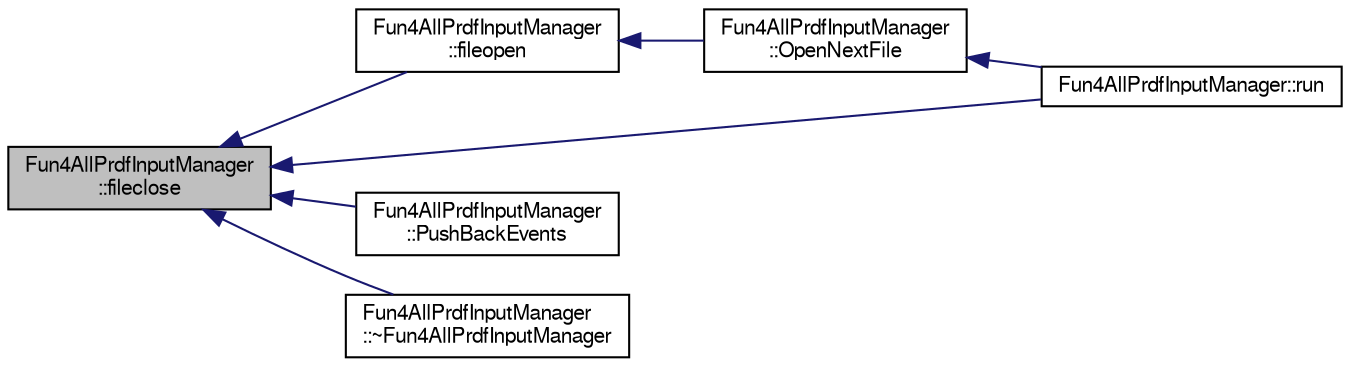 digraph "Fun4AllPrdfInputManager::fileclose"
{
  bgcolor="transparent";
  edge [fontname="FreeSans",fontsize="10",labelfontname="FreeSans",labelfontsize="10"];
  node [fontname="FreeSans",fontsize="10",shape=record];
  rankdir="LR";
  Node1 [label="Fun4AllPrdfInputManager\l::fileclose",height=0.2,width=0.4,color="black", fillcolor="grey75", style="filled" fontcolor="black"];
  Node1 -> Node2 [dir="back",color="midnightblue",fontsize="10",style="solid",fontname="FreeSans"];
  Node2 [label="Fun4AllPrdfInputManager\l::fileopen",height=0.2,width=0.4,color="black",URL="$da/dd8/classFun4AllPrdfInputManager.html#af7c7687826ed9f7495f0837fbc7f3f1e"];
  Node2 -> Node3 [dir="back",color="midnightblue",fontsize="10",style="solid",fontname="FreeSans"];
  Node3 [label="Fun4AllPrdfInputManager\l::OpenNextFile",height=0.2,width=0.4,color="black",URL="$da/dd8/classFun4AllPrdfInputManager.html#ad41dec5d04fecb25543013a8971a503c"];
  Node3 -> Node4 [dir="back",color="midnightblue",fontsize="10",style="solid",fontname="FreeSans"];
  Node4 [label="Fun4AllPrdfInputManager::run",height=0.2,width=0.4,color="black",URL="$da/dd8/classFun4AllPrdfInputManager.html#ac3f313ef5571ce32cd40799791e2ea56"];
  Node1 -> Node5 [dir="back",color="midnightblue",fontsize="10",style="solid",fontname="FreeSans"];
  Node5 [label="Fun4AllPrdfInputManager\l::PushBackEvents",height=0.2,width=0.4,color="black",URL="$da/dd8/classFun4AllPrdfInputManager.html#a3bee0d21f2328a1165efb3f8ea7b9588"];
  Node1 -> Node4 [dir="back",color="midnightblue",fontsize="10",style="solid",fontname="FreeSans"];
  Node1 -> Node6 [dir="back",color="midnightblue",fontsize="10",style="solid",fontname="FreeSans"];
  Node6 [label="Fun4AllPrdfInputManager\l::~Fun4AllPrdfInputManager",height=0.2,width=0.4,color="black",URL="$da/dd8/classFun4AllPrdfInputManager.html#ae787481494b3799d06ad43f7cf15385e"];
}
